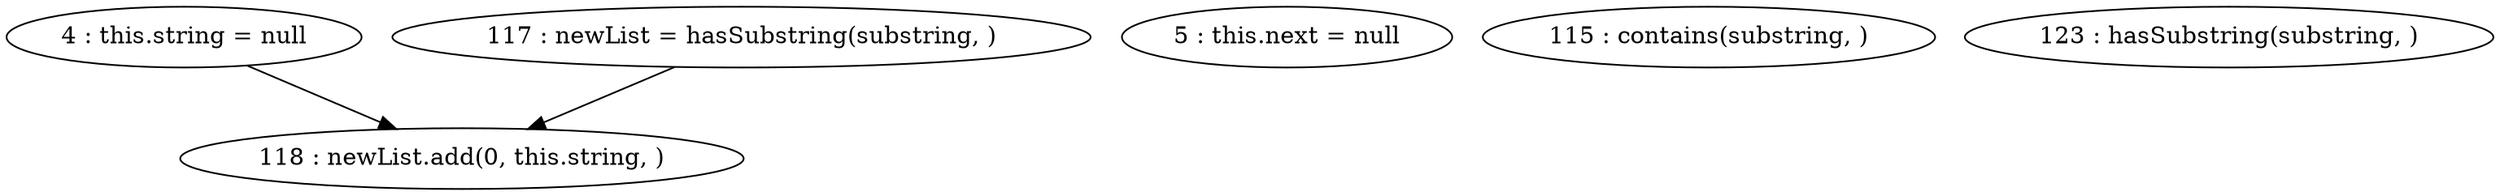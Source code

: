 digraph G {
"4 : this.string = null"
"4 : this.string = null" -> "118 : newList.add(0, this.string, )"
"5 : this.next = null"
"115 : contains(substring, )"
"117 : newList = hasSubstring(substring, )"
"117 : newList = hasSubstring(substring, )" -> "118 : newList.add(0, this.string, )"
"118 : newList.add(0, this.string, )"
"123 : hasSubstring(substring, )"
}